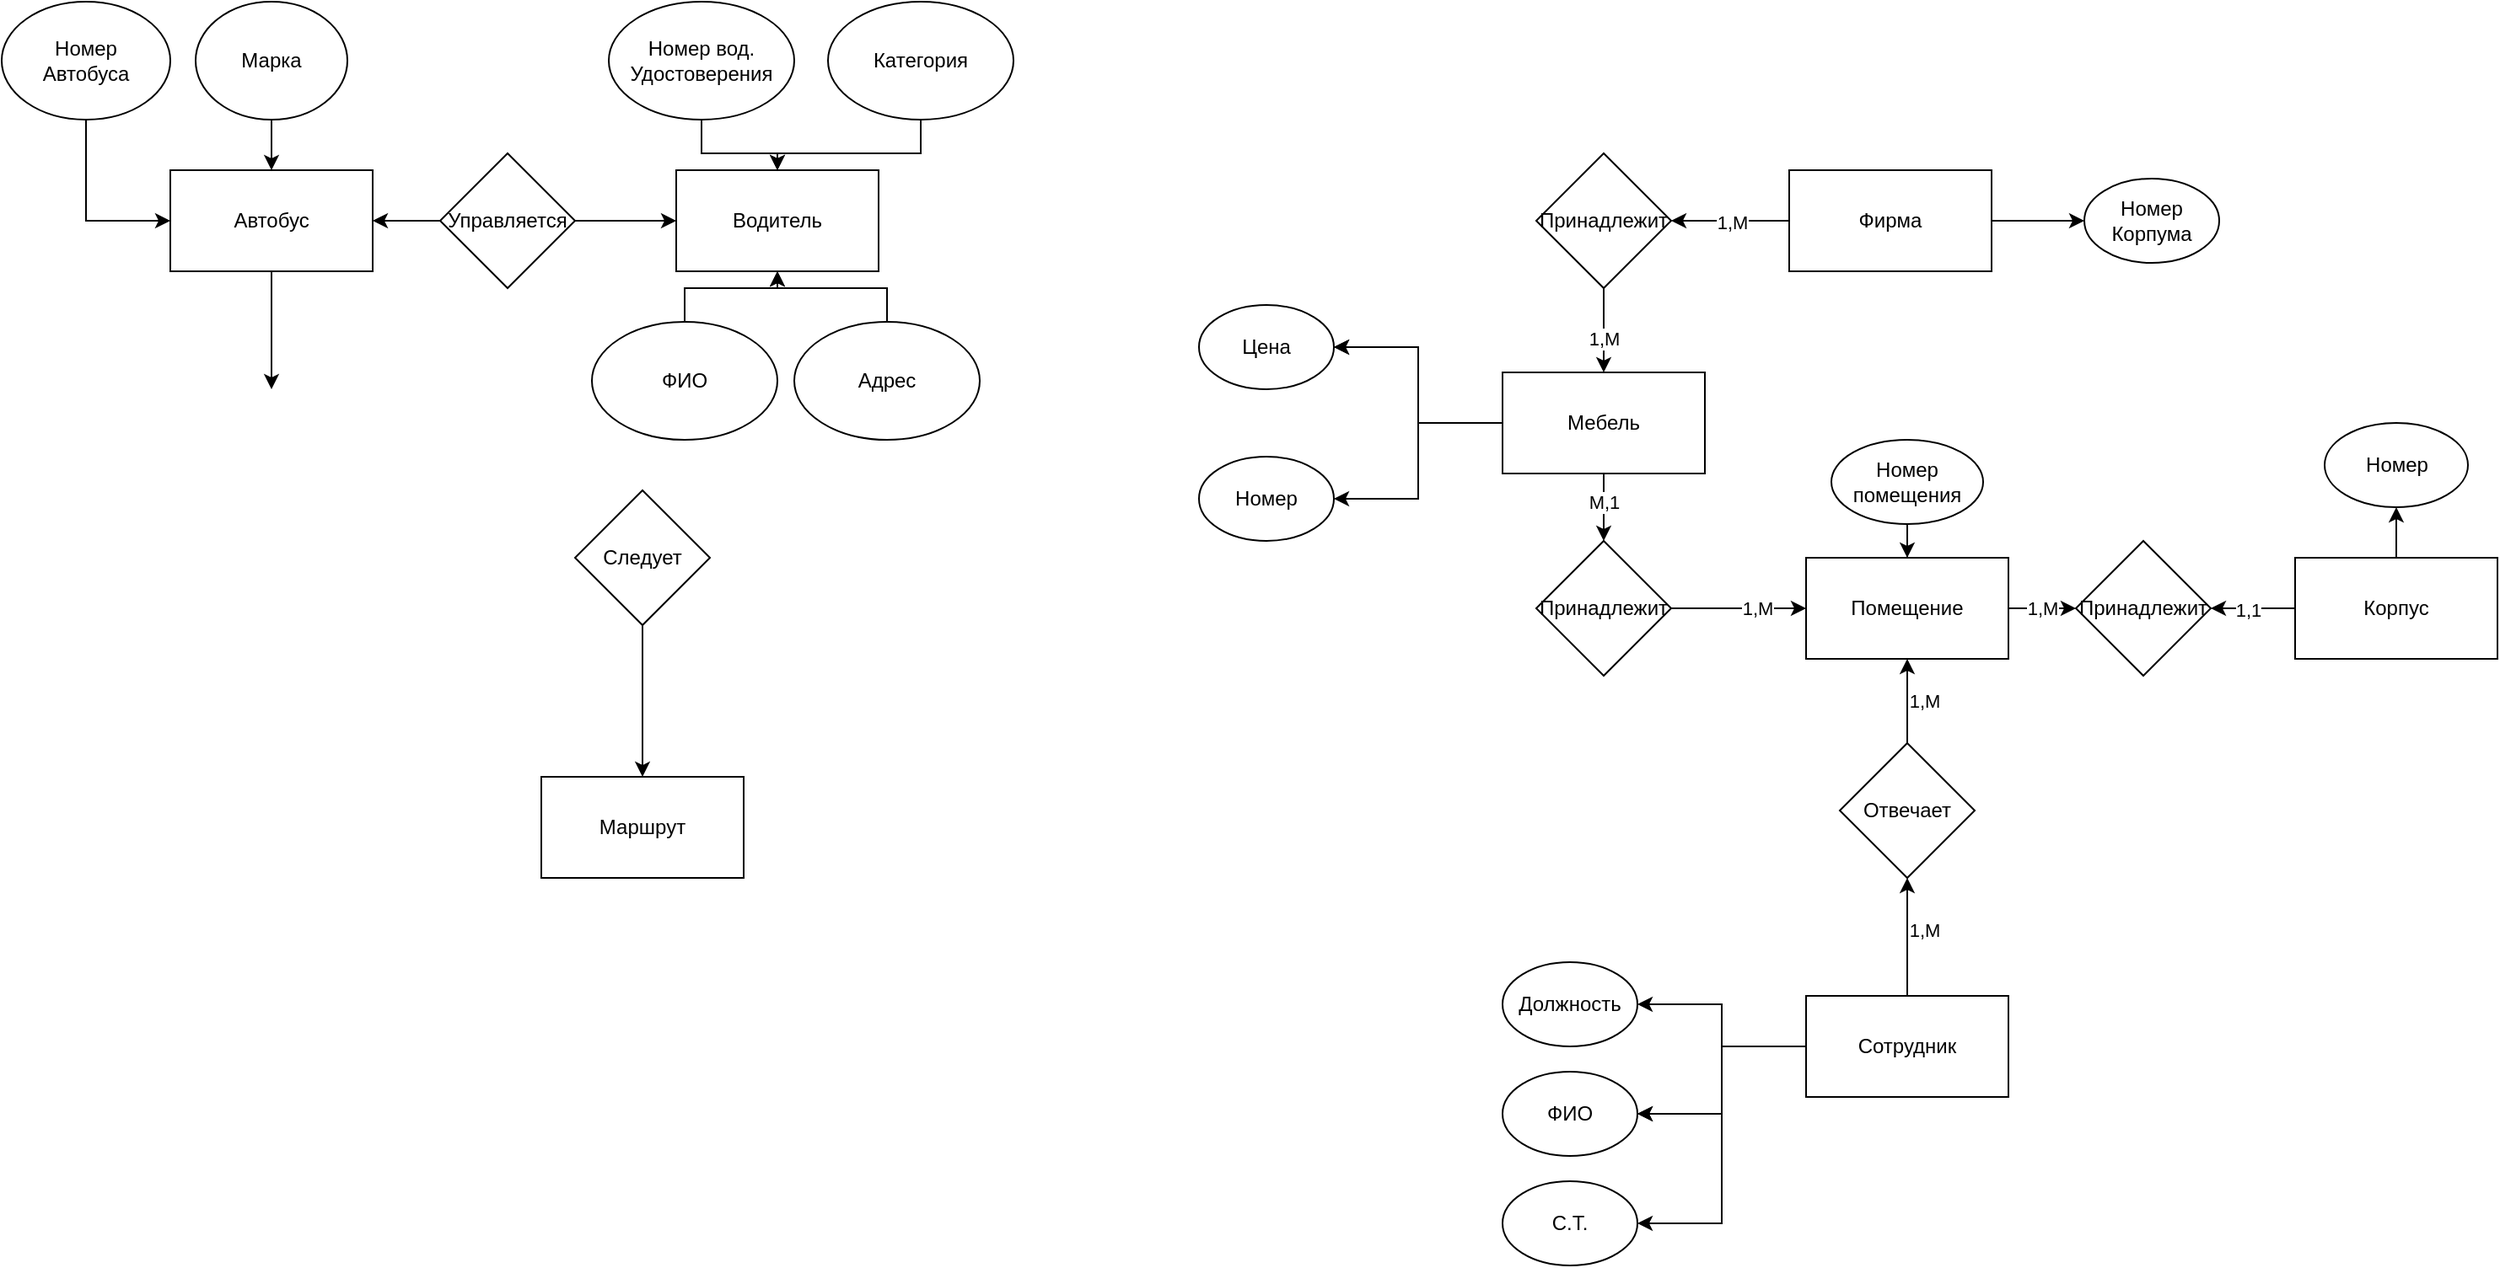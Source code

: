 <mxfile version="25.0.3">
  <diagram id="C5RBs43oDa-KdzZeNtuy" name="Page-1">
    <mxGraphModel dx="880" dy="479" grid="1" gridSize="10" guides="1" tooltips="1" connect="1" arrows="1" fold="1" page="1" pageScale="1" pageWidth="827" pageHeight="1169" math="0" shadow="0">
      <root>
        <mxCell id="WIyWlLk6GJQsqaUBKTNV-0" />
        <mxCell id="WIyWlLk6GJQsqaUBKTNV-1" parent="WIyWlLk6GJQsqaUBKTNV-0" />
        <mxCell id="Nn09dtidnY6ywCwsUW2J-22" value="" style="edgeStyle=orthogonalEdgeStyle;rounded=0;orthogonalLoop=1;jettySize=auto;html=1;" edge="1" parent="WIyWlLk6GJQsqaUBKTNV-1" source="Nn09dtidnY6ywCwsUW2J-2">
          <mxGeometry relative="1" as="geometry">
            <mxPoint x="190" y="380" as="targetPoint" />
          </mxGeometry>
        </mxCell>
        <mxCell id="Nn09dtidnY6ywCwsUW2J-2" value="Автобус" style="rounded=0;whiteSpace=wrap;html=1;" vertex="1" parent="WIyWlLk6GJQsqaUBKTNV-1">
          <mxGeometry x="130" y="250" width="120" height="60" as="geometry" />
        </mxCell>
        <mxCell id="Nn09dtidnY6ywCwsUW2J-4" style="edgeStyle=orthogonalEdgeStyle;rounded=0;orthogonalLoop=1;jettySize=auto;html=1;entryX=0;entryY=0.5;entryDx=0;entryDy=0;" edge="1" parent="WIyWlLk6GJQsqaUBKTNV-1" source="Nn09dtidnY6ywCwsUW2J-3" target="Nn09dtidnY6ywCwsUW2J-2">
          <mxGeometry relative="1" as="geometry" />
        </mxCell>
        <mxCell id="Nn09dtidnY6ywCwsUW2J-3" value="Номер&lt;div&gt;Автобуса&lt;/div&gt;" style="ellipse;whiteSpace=wrap;html=1;" vertex="1" parent="WIyWlLk6GJQsqaUBKTNV-1">
          <mxGeometry x="30" y="150" width="100" height="70" as="geometry" />
        </mxCell>
        <mxCell id="Nn09dtidnY6ywCwsUW2J-6" style="edgeStyle=orthogonalEdgeStyle;rounded=0;orthogonalLoop=1;jettySize=auto;html=1;entryX=0.5;entryY=0;entryDx=0;entryDy=0;" edge="1" parent="WIyWlLk6GJQsqaUBKTNV-1" source="Nn09dtidnY6ywCwsUW2J-5" target="Nn09dtidnY6ywCwsUW2J-2">
          <mxGeometry relative="1" as="geometry" />
        </mxCell>
        <mxCell id="Nn09dtidnY6ywCwsUW2J-5" value="Марка" style="ellipse;whiteSpace=wrap;html=1;" vertex="1" parent="WIyWlLk6GJQsqaUBKTNV-1">
          <mxGeometry x="145" y="150" width="90" height="70" as="geometry" />
        </mxCell>
        <mxCell id="Nn09dtidnY6ywCwsUW2J-8" style="edgeStyle=orthogonalEdgeStyle;rounded=0;orthogonalLoop=1;jettySize=auto;html=1;entryX=1;entryY=0.5;entryDx=0;entryDy=0;" edge="1" parent="WIyWlLk6GJQsqaUBKTNV-1" source="Nn09dtidnY6ywCwsUW2J-7" target="Nn09dtidnY6ywCwsUW2J-2">
          <mxGeometry relative="1" as="geometry" />
        </mxCell>
        <mxCell id="Nn09dtidnY6ywCwsUW2J-10" value="" style="edgeStyle=orthogonalEdgeStyle;rounded=0;orthogonalLoop=1;jettySize=auto;html=1;" edge="1" parent="WIyWlLk6GJQsqaUBKTNV-1" source="Nn09dtidnY6ywCwsUW2J-7" target="Nn09dtidnY6ywCwsUW2J-9">
          <mxGeometry relative="1" as="geometry" />
        </mxCell>
        <mxCell id="Nn09dtidnY6ywCwsUW2J-7" value="Управляется" style="rhombus;whiteSpace=wrap;html=1;" vertex="1" parent="WIyWlLk6GJQsqaUBKTNV-1">
          <mxGeometry x="290" y="240" width="80" height="80" as="geometry" />
        </mxCell>
        <mxCell id="Nn09dtidnY6ywCwsUW2J-9" value="Водитель" style="whiteSpace=wrap;html=1;" vertex="1" parent="WIyWlLk6GJQsqaUBKTNV-1">
          <mxGeometry x="430" y="250" width="120" height="60" as="geometry" />
        </mxCell>
        <mxCell id="Nn09dtidnY6ywCwsUW2J-12" style="edgeStyle=orthogonalEdgeStyle;rounded=0;orthogonalLoop=1;jettySize=auto;html=1;exitX=0.5;exitY=1;exitDx=0;exitDy=0;entryX=0.5;entryY=0;entryDx=0;entryDy=0;" edge="1" parent="WIyWlLk6GJQsqaUBKTNV-1" source="Nn09dtidnY6ywCwsUW2J-11" target="Nn09dtidnY6ywCwsUW2J-9">
          <mxGeometry relative="1" as="geometry" />
        </mxCell>
        <mxCell id="Nn09dtidnY6ywCwsUW2J-11" value="Номер вод.&lt;div&gt;Удостоверения&lt;/div&gt;" style="ellipse;whiteSpace=wrap;html=1;" vertex="1" parent="WIyWlLk6GJQsqaUBKTNV-1">
          <mxGeometry x="390" y="150" width="110" height="70" as="geometry" />
        </mxCell>
        <mxCell id="Nn09dtidnY6ywCwsUW2J-14" style="edgeStyle=orthogonalEdgeStyle;rounded=0;orthogonalLoop=1;jettySize=auto;html=1;entryX=0.5;entryY=0;entryDx=0;entryDy=0;" edge="1" parent="WIyWlLk6GJQsqaUBKTNV-1" source="Nn09dtidnY6ywCwsUW2J-13" target="Nn09dtidnY6ywCwsUW2J-9">
          <mxGeometry relative="1" as="geometry">
            <Array as="points">
              <mxPoint x="575" y="240" />
              <mxPoint x="490" y="240" />
            </Array>
          </mxGeometry>
        </mxCell>
        <mxCell id="Nn09dtidnY6ywCwsUW2J-13" value="Категория" style="ellipse;whiteSpace=wrap;html=1;" vertex="1" parent="WIyWlLk6GJQsqaUBKTNV-1">
          <mxGeometry x="520" y="150" width="110" height="70" as="geometry" />
        </mxCell>
        <mxCell id="Nn09dtidnY6ywCwsUW2J-16" style="edgeStyle=orthogonalEdgeStyle;rounded=0;orthogonalLoop=1;jettySize=auto;html=1;entryX=0.5;entryY=1;entryDx=0;entryDy=0;" edge="1" parent="WIyWlLk6GJQsqaUBKTNV-1" source="Nn09dtidnY6ywCwsUW2J-15" target="Nn09dtidnY6ywCwsUW2J-9">
          <mxGeometry relative="1" as="geometry" />
        </mxCell>
        <mxCell id="Nn09dtidnY6ywCwsUW2J-15" value="ФИО" style="ellipse;whiteSpace=wrap;html=1;" vertex="1" parent="WIyWlLk6GJQsqaUBKTNV-1">
          <mxGeometry x="380" y="340" width="110" height="70" as="geometry" />
        </mxCell>
        <mxCell id="Nn09dtidnY6ywCwsUW2J-18" style="edgeStyle=orthogonalEdgeStyle;rounded=0;orthogonalLoop=1;jettySize=auto;html=1;entryX=0.5;entryY=1;entryDx=0;entryDy=0;" edge="1" parent="WIyWlLk6GJQsqaUBKTNV-1" source="Nn09dtidnY6ywCwsUW2J-17" target="Nn09dtidnY6ywCwsUW2J-9">
          <mxGeometry relative="1" as="geometry" />
        </mxCell>
        <mxCell id="Nn09dtidnY6ywCwsUW2J-17" value="Адрес" style="ellipse;whiteSpace=wrap;html=1;" vertex="1" parent="WIyWlLk6GJQsqaUBKTNV-1">
          <mxGeometry x="500" y="340" width="110" height="70" as="geometry" />
        </mxCell>
        <mxCell id="Nn09dtidnY6ywCwsUW2J-24" value="" style="edgeStyle=orthogonalEdgeStyle;rounded=0;orthogonalLoop=1;jettySize=auto;html=1;" edge="1" parent="WIyWlLk6GJQsqaUBKTNV-1" source="Nn09dtidnY6ywCwsUW2J-21" target="Nn09dtidnY6ywCwsUW2J-23">
          <mxGeometry relative="1" as="geometry" />
        </mxCell>
        <mxCell id="Nn09dtidnY6ywCwsUW2J-21" value="Следует" style="rhombus;whiteSpace=wrap;html=1;rounded=0;" vertex="1" parent="WIyWlLk6GJQsqaUBKTNV-1">
          <mxGeometry x="370" y="440" width="80" height="80" as="geometry" />
        </mxCell>
        <mxCell id="Nn09dtidnY6ywCwsUW2J-23" value="Маршрут" style="whiteSpace=wrap;html=1;rounded=0;" vertex="1" parent="WIyWlLk6GJQsqaUBKTNV-1">
          <mxGeometry x="350" y="610" width="120" height="60" as="geometry" />
        </mxCell>
        <mxCell id="Nn09dtidnY6ywCwsUW2J-55" value="" style="edgeStyle=orthogonalEdgeStyle;rounded=0;orthogonalLoop=1;jettySize=auto;html=1;" edge="1" parent="WIyWlLk6GJQsqaUBKTNV-1" source="Nn09dtidnY6ywCwsUW2J-25" target="Nn09dtidnY6ywCwsUW2J-54">
          <mxGeometry relative="1" as="geometry" />
        </mxCell>
        <mxCell id="Nn09dtidnY6ywCwsUW2J-70" value="М,1" style="edgeLabel;html=1;align=center;verticalAlign=middle;resizable=0;points=[];" vertex="1" connectable="0" parent="Nn09dtidnY6ywCwsUW2J-55">
          <mxGeometry x="-0.138" relative="1" as="geometry">
            <mxPoint as="offset" />
          </mxGeometry>
        </mxCell>
        <mxCell id="Nn09dtidnY6ywCwsUW2J-62" value="" style="edgeStyle=orthogonalEdgeStyle;rounded=0;orthogonalLoop=1;jettySize=auto;html=1;" edge="1" parent="WIyWlLk6GJQsqaUBKTNV-1" source="Nn09dtidnY6ywCwsUW2J-25" target="Nn09dtidnY6ywCwsUW2J-61">
          <mxGeometry relative="1" as="geometry" />
        </mxCell>
        <mxCell id="Nn09dtidnY6ywCwsUW2J-63" value="" style="edgeStyle=orthogonalEdgeStyle;rounded=0;orthogonalLoop=1;jettySize=auto;html=1;" edge="1" parent="WIyWlLk6GJQsqaUBKTNV-1" source="Nn09dtidnY6ywCwsUW2J-25" target="Nn09dtidnY6ywCwsUW2J-61">
          <mxGeometry relative="1" as="geometry" />
        </mxCell>
        <mxCell id="Nn09dtidnY6ywCwsUW2J-65" style="edgeStyle=orthogonalEdgeStyle;rounded=0;orthogonalLoop=1;jettySize=auto;html=1;entryX=1;entryY=0.5;entryDx=0;entryDy=0;" edge="1" parent="WIyWlLk6GJQsqaUBKTNV-1" source="Nn09dtidnY6ywCwsUW2J-25" target="Nn09dtidnY6ywCwsUW2J-64">
          <mxGeometry relative="1" as="geometry" />
        </mxCell>
        <mxCell id="Nn09dtidnY6ywCwsUW2J-25" value="Мебель" style="rounded=0;whiteSpace=wrap;html=1;" vertex="1" parent="WIyWlLk6GJQsqaUBKTNV-1">
          <mxGeometry x="920" y="370" width="120" height="60" as="geometry" />
        </mxCell>
        <mxCell id="Nn09dtidnY6ywCwsUW2J-37" value="" style="edgeStyle=orthogonalEdgeStyle;rounded=0;orthogonalLoop=1;jettySize=auto;html=1;" edge="1" parent="WIyWlLk6GJQsqaUBKTNV-1" source="Nn09dtidnY6ywCwsUW2J-26" target="Nn09dtidnY6ywCwsUW2J-36">
          <mxGeometry relative="1" as="geometry" />
        </mxCell>
        <mxCell id="Nn09dtidnY6ywCwsUW2J-38" value="" style="edgeStyle=orthogonalEdgeStyle;rounded=0;orthogonalLoop=1;jettySize=auto;html=1;" edge="1" parent="WIyWlLk6GJQsqaUBKTNV-1" source="Nn09dtidnY6ywCwsUW2J-26" target="Nn09dtidnY6ywCwsUW2J-36">
          <mxGeometry relative="1" as="geometry" />
        </mxCell>
        <mxCell id="Nn09dtidnY6ywCwsUW2J-41" style="edgeStyle=orthogonalEdgeStyle;rounded=0;orthogonalLoop=1;jettySize=auto;html=1;entryX=1;entryY=0.5;entryDx=0;entryDy=0;" edge="1" parent="WIyWlLk6GJQsqaUBKTNV-1" source="Nn09dtidnY6ywCwsUW2J-26" target="Nn09dtidnY6ywCwsUW2J-40">
          <mxGeometry relative="1" as="geometry" />
        </mxCell>
        <mxCell id="Nn09dtidnY6ywCwsUW2J-43" style="edgeStyle=orthogonalEdgeStyle;rounded=0;orthogonalLoop=1;jettySize=auto;html=1;entryX=1;entryY=0.5;entryDx=0;entryDy=0;" edge="1" parent="WIyWlLk6GJQsqaUBKTNV-1" source="Nn09dtidnY6ywCwsUW2J-26" target="Nn09dtidnY6ywCwsUW2J-42">
          <mxGeometry relative="1" as="geometry" />
        </mxCell>
        <mxCell id="Nn09dtidnY6ywCwsUW2J-52" value="" style="edgeStyle=orthogonalEdgeStyle;rounded=0;orthogonalLoop=1;jettySize=auto;html=1;" edge="1" parent="WIyWlLk6GJQsqaUBKTNV-1" source="Nn09dtidnY6ywCwsUW2J-26" target="Nn09dtidnY6ywCwsUW2J-51">
          <mxGeometry relative="1" as="geometry" />
        </mxCell>
        <mxCell id="Nn09dtidnY6ywCwsUW2J-72" value="1,М" style="edgeLabel;html=1;align=center;verticalAlign=middle;resizable=0;points=[];" vertex="1" connectable="0" parent="Nn09dtidnY6ywCwsUW2J-52">
          <mxGeometry x="0.113" relative="1" as="geometry">
            <mxPoint x="10" as="offset" />
          </mxGeometry>
        </mxCell>
        <mxCell id="Nn09dtidnY6ywCwsUW2J-26" value="Сотрудник" style="rounded=0;whiteSpace=wrap;html=1;" vertex="1" parent="WIyWlLk6GJQsqaUBKTNV-1">
          <mxGeometry x="1100" y="740" width="120" height="60" as="geometry" />
        </mxCell>
        <mxCell id="Nn09dtidnY6ywCwsUW2J-45" value="" style="edgeStyle=orthogonalEdgeStyle;rounded=0;orthogonalLoop=1;jettySize=auto;html=1;" edge="1" parent="WIyWlLk6GJQsqaUBKTNV-1" source="Nn09dtidnY6ywCwsUW2J-27" target="Nn09dtidnY6ywCwsUW2J-44">
          <mxGeometry relative="1" as="geometry" />
        </mxCell>
        <mxCell id="Nn09dtidnY6ywCwsUW2J-77" value="1,М" style="edgeLabel;html=1;align=center;verticalAlign=middle;resizable=0;points=[];" vertex="1" connectable="0" parent="Nn09dtidnY6ywCwsUW2J-45">
          <mxGeometry x="-0.569" y="2" relative="1" as="geometry">
            <mxPoint x="11" y="2" as="offset" />
          </mxGeometry>
        </mxCell>
        <mxCell id="Nn09dtidnY6ywCwsUW2J-27" value="Помещение" style="rounded=0;whiteSpace=wrap;html=1;" vertex="1" parent="WIyWlLk6GJQsqaUBKTNV-1">
          <mxGeometry x="1100" y="480" width="120" height="60" as="geometry" />
        </mxCell>
        <mxCell id="Nn09dtidnY6ywCwsUW2J-33" value="" style="edgeStyle=orthogonalEdgeStyle;rounded=0;orthogonalLoop=1;jettySize=auto;html=1;" edge="1" parent="WIyWlLk6GJQsqaUBKTNV-1" source="Nn09dtidnY6ywCwsUW2J-28" target="Nn09dtidnY6ywCwsUW2J-32">
          <mxGeometry relative="1" as="geometry" />
        </mxCell>
        <mxCell id="Nn09dtidnY6ywCwsUW2J-47" style="edgeStyle=orthogonalEdgeStyle;rounded=0;orthogonalLoop=1;jettySize=auto;html=1;" edge="1" parent="WIyWlLk6GJQsqaUBKTNV-1" source="Nn09dtidnY6ywCwsUW2J-28" target="Nn09dtidnY6ywCwsUW2J-44">
          <mxGeometry relative="1" as="geometry" />
        </mxCell>
        <mxCell id="Nn09dtidnY6ywCwsUW2J-76" value="1,1" style="edgeLabel;html=1;align=center;verticalAlign=middle;resizable=0;points=[];" vertex="1" connectable="0" parent="Nn09dtidnY6ywCwsUW2J-47">
          <mxGeometry x="0.122" y="1" relative="1" as="geometry">
            <mxPoint as="offset" />
          </mxGeometry>
        </mxCell>
        <mxCell id="Nn09dtidnY6ywCwsUW2J-28" value="Корпус" style="rounded=0;whiteSpace=wrap;html=1;" vertex="1" parent="WIyWlLk6GJQsqaUBKTNV-1">
          <mxGeometry x="1390" y="480" width="120" height="60" as="geometry" />
        </mxCell>
        <mxCell id="Nn09dtidnY6ywCwsUW2J-35" value="" style="edgeStyle=orthogonalEdgeStyle;rounded=0;orthogonalLoop=1;jettySize=auto;html=1;" edge="1" parent="WIyWlLk6GJQsqaUBKTNV-1" source="Nn09dtidnY6ywCwsUW2J-29" target="Nn09dtidnY6ywCwsUW2J-34">
          <mxGeometry relative="1" as="geometry" />
        </mxCell>
        <mxCell id="Nn09dtidnY6ywCwsUW2J-59" value="" style="edgeStyle=orthogonalEdgeStyle;rounded=0;orthogonalLoop=1;jettySize=auto;html=1;" edge="1" parent="WIyWlLk6GJQsqaUBKTNV-1" source="Nn09dtidnY6ywCwsUW2J-29" target="Nn09dtidnY6ywCwsUW2J-58">
          <mxGeometry relative="1" as="geometry" />
        </mxCell>
        <mxCell id="Nn09dtidnY6ywCwsUW2J-68" value="1,М" style="edgeLabel;html=1;align=center;verticalAlign=middle;resizable=0;points=[];" vertex="1" connectable="0" parent="Nn09dtidnY6ywCwsUW2J-59">
          <mxGeometry x="-0.029" y="1" relative="1" as="geometry">
            <mxPoint as="offset" />
          </mxGeometry>
        </mxCell>
        <mxCell id="Nn09dtidnY6ywCwsUW2J-29" value="Фирма" style="rounded=0;whiteSpace=wrap;html=1;" vertex="1" parent="WIyWlLk6GJQsqaUBKTNV-1">
          <mxGeometry x="1090" y="250" width="120" height="60" as="geometry" />
        </mxCell>
        <mxCell id="Nn09dtidnY6ywCwsUW2J-78" value="" style="edgeStyle=orthogonalEdgeStyle;rounded=0;orthogonalLoop=1;jettySize=auto;html=1;" edge="1" parent="WIyWlLk6GJQsqaUBKTNV-1" source="Nn09dtidnY6ywCwsUW2J-31" target="Nn09dtidnY6ywCwsUW2J-27">
          <mxGeometry relative="1" as="geometry" />
        </mxCell>
        <mxCell id="Nn09dtidnY6ywCwsUW2J-31" value="Номер помещения" style="ellipse;whiteSpace=wrap;html=1;" vertex="1" parent="WIyWlLk6GJQsqaUBKTNV-1">
          <mxGeometry x="1115" y="410" width="90" height="50" as="geometry" />
        </mxCell>
        <mxCell id="Nn09dtidnY6ywCwsUW2J-32" value="Номер" style="ellipse;whiteSpace=wrap;html=1;rounded=0;" vertex="1" parent="WIyWlLk6GJQsqaUBKTNV-1">
          <mxGeometry x="1407.5" y="400" width="85" height="50" as="geometry" />
        </mxCell>
        <mxCell id="Nn09dtidnY6ywCwsUW2J-34" value="Номер Корпума" style="ellipse;whiteSpace=wrap;html=1;rounded=0;" vertex="1" parent="WIyWlLk6GJQsqaUBKTNV-1">
          <mxGeometry x="1265" y="255" width="80" height="50" as="geometry" />
        </mxCell>
        <mxCell id="Nn09dtidnY6ywCwsUW2J-36" value="ФИО" style="ellipse;whiteSpace=wrap;html=1;rounded=0;" vertex="1" parent="WIyWlLk6GJQsqaUBKTNV-1">
          <mxGeometry x="920" y="785" width="80" height="50" as="geometry" />
        </mxCell>
        <mxCell id="Nn09dtidnY6ywCwsUW2J-40" value="Должность" style="ellipse;whiteSpace=wrap;html=1;" vertex="1" parent="WIyWlLk6GJQsqaUBKTNV-1">
          <mxGeometry x="920" y="720" width="80" height="50" as="geometry" />
        </mxCell>
        <mxCell id="Nn09dtidnY6ywCwsUW2J-42" value="С.Т." style="ellipse;whiteSpace=wrap;html=1;" vertex="1" parent="WIyWlLk6GJQsqaUBKTNV-1">
          <mxGeometry x="920" y="850" width="80" height="50" as="geometry" />
        </mxCell>
        <mxCell id="Nn09dtidnY6ywCwsUW2J-44" value="Принадлежит" style="rhombus;whiteSpace=wrap;html=1;rounded=0;" vertex="1" parent="WIyWlLk6GJQsqaUBKTNV-1">
          <mxGeometry x="1260" y="470" width="80" height="80" as="geometry" />
        </mxCell>
        <mxCell id="Nn09dtidnY6ywCwsUW2J-53" style="edgeStyle=orthogonalEdgeStyle;rounded=0;orthogonalLoop=1;jettySize=auto;html=1;entryX=0.5;entryY=1;entryDx=0;entryDy=0;" edge="1" parent="WIyWlLk6GJQsqaUBKTNV-1" source="Nn09dtidnY6ywCwsUW2J-51" target="Nn09dtidnY6ywCwsUW2J-27">
          <mxGeometry relative="1" as="geometry" />
        </mxCell>
        <mxCell id="Nn09dtidnY6ywCwsUW2J-73" value="1,М" style="edgeLabel;html=1;align=center;verticalAlign=middle;resizable=0;points=[];" vertex="1" connectable="0" parent="Nn09dtidnY6ywCwsUW2J-53">
          <mxGeometry x="0.025" relative="1" as="geometry">
            <mxPoint x="10" as="offset" />
          </mxGeometry>
        </mxCell>
        <mxCell id="Nn09dtidnY6ywCwsUW2J-51" value="Отвечает" style="rhombus;whiteSpace=wrap;html=1;rounded=0;" vertex="1" parent="WIyWlLk6GJQsqaUBKTNV-1">
          <mxGeometry x="1120" y="590" width="80" height="80" as="geometry" />
        </mxCell>
        <mxCell id="Nn09dtidnY6ywCwsUW2J-56" value="" style="edgeStyle=orthogonalEdgeStyle;rounded=0;orthogonalLoop=1;jettySize=auto;html=1;" edge="1" parent="WIyWlLk6GJQsqaUBKTNV-1" source="Nn09dtidnY6ywCwsUW2J-54" target="Nn09dtidnY6ywCwsUW2J-27">
          <mxGeometry relative="1" as="geometry" />
        </mxCell>
        <mxCell id="Nn09dtidnY6ywCwsUW2J-71" value="1,М" style="edgeLabel;html=1;align=center;verticalAlign=middle;resizable=0;points=[];" vertex="1" connectable="0" parent="Nn09dtidnY6ywCwsUW2J-56">
          <mxGeometry x="0.263" relative="1" as="geometry">
            <mxPoint as="offset" />
          </mxGeometry>
        </mxCell>
        <mxCell id="Nn09dtidnY6ywCwsUW2J-54" value="Принадлежит" style="rhombus;whiteSpace=wrap;html=1;rounded=0;" vertex="1" parent="WIyWlLk6GJQsqaUBKTNV-1">
          <mxGeometry x="940" y="470" width="80" height="80" as="geometry" />
        </mxCell>
        <mxCell id="Nn09dtidnY6ywCwsUW2J-60" value="" style="edgeStyle=orthogonalEdgeStyle;rounded=0;orthogonalLoop=1;jettySize=auto;html=1;" edge="1" parent="WIyWlLk6GJQsqaUBKTNV-1" source="Nn09dtidnY6ywCwsUW2J-58" target="Nn09dtidnY6ywCwsUW2J-25">
          <mxGeometry relative="1" as="geometry" />
        </mxCell>
        <mxCell id="Nn09dtidnY6ywCwsUW2J-67" value="1,М" style="edgeLabel;html=1;align=center;verticalAlign=middle;resizable=0;points=[];" vertex="1" connectable="0" parent="Nn09dtidnY6ywCwsUW2J-60">
          <mxGeometry x="0.04" y="8" relative="1" as="geometry">
            <mxPoint x="-8" y="4" as="offset" />
          </mxGeometry>
        </mxCell>
        <mxCell id="Nn09dtidnY6ywCwsUW2J-58" value="Принадлежит" style="rhombus;whiteSpace=wrap;html=1;rounded=0;" vertex="1" parent="WIyWlLk6GJQsqaUBKTNV-1">
          <mxGeometry x="940" y="240" width="80" height="80" as="geometry" />
        </mxCell>
        <mxCell id="Nn09dtidnY6ywCwsUW2J-61" value="Цена" style="ellipse;whiteSpace=wrap;html=1;rounded=0;" vertex="1" parent="WIyWlLk6GJQsqaUBKTNV-1">
          <mxGeometry x="740" y="330" width="80" height="50" as="geometry" />
        </mxCell>
        <mxCell id="Nn09dtidnY6ywCwsUW2J-64" value="Номер" style="ellipse;whiteSpace=wrap;html=1;" vertex="1" parent="WIyWlLk6GJQsqaUBKTNV-1">
          <mxGeometry x="740" y="420" width="80" height="50" as="geometry" />
        </mxCell>
      </root>
    </mxGraphModel>
  </diagram>
</mxfile>
